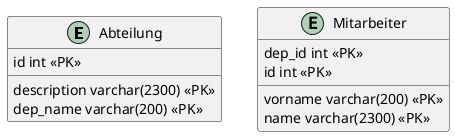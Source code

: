 
@startuml

entity Abteilung{
   description varchar(2300) <<PK>>
   id int <<PK>>
   dep_name varchar(200) <<PK>>

}
entity Mitarbeiter{
   dep_id int <<PK>>
   vorname varchar(200) <<PK>>
   name varchar(2300) <<PK>>
   id int <<PK>>

}
@enduml
